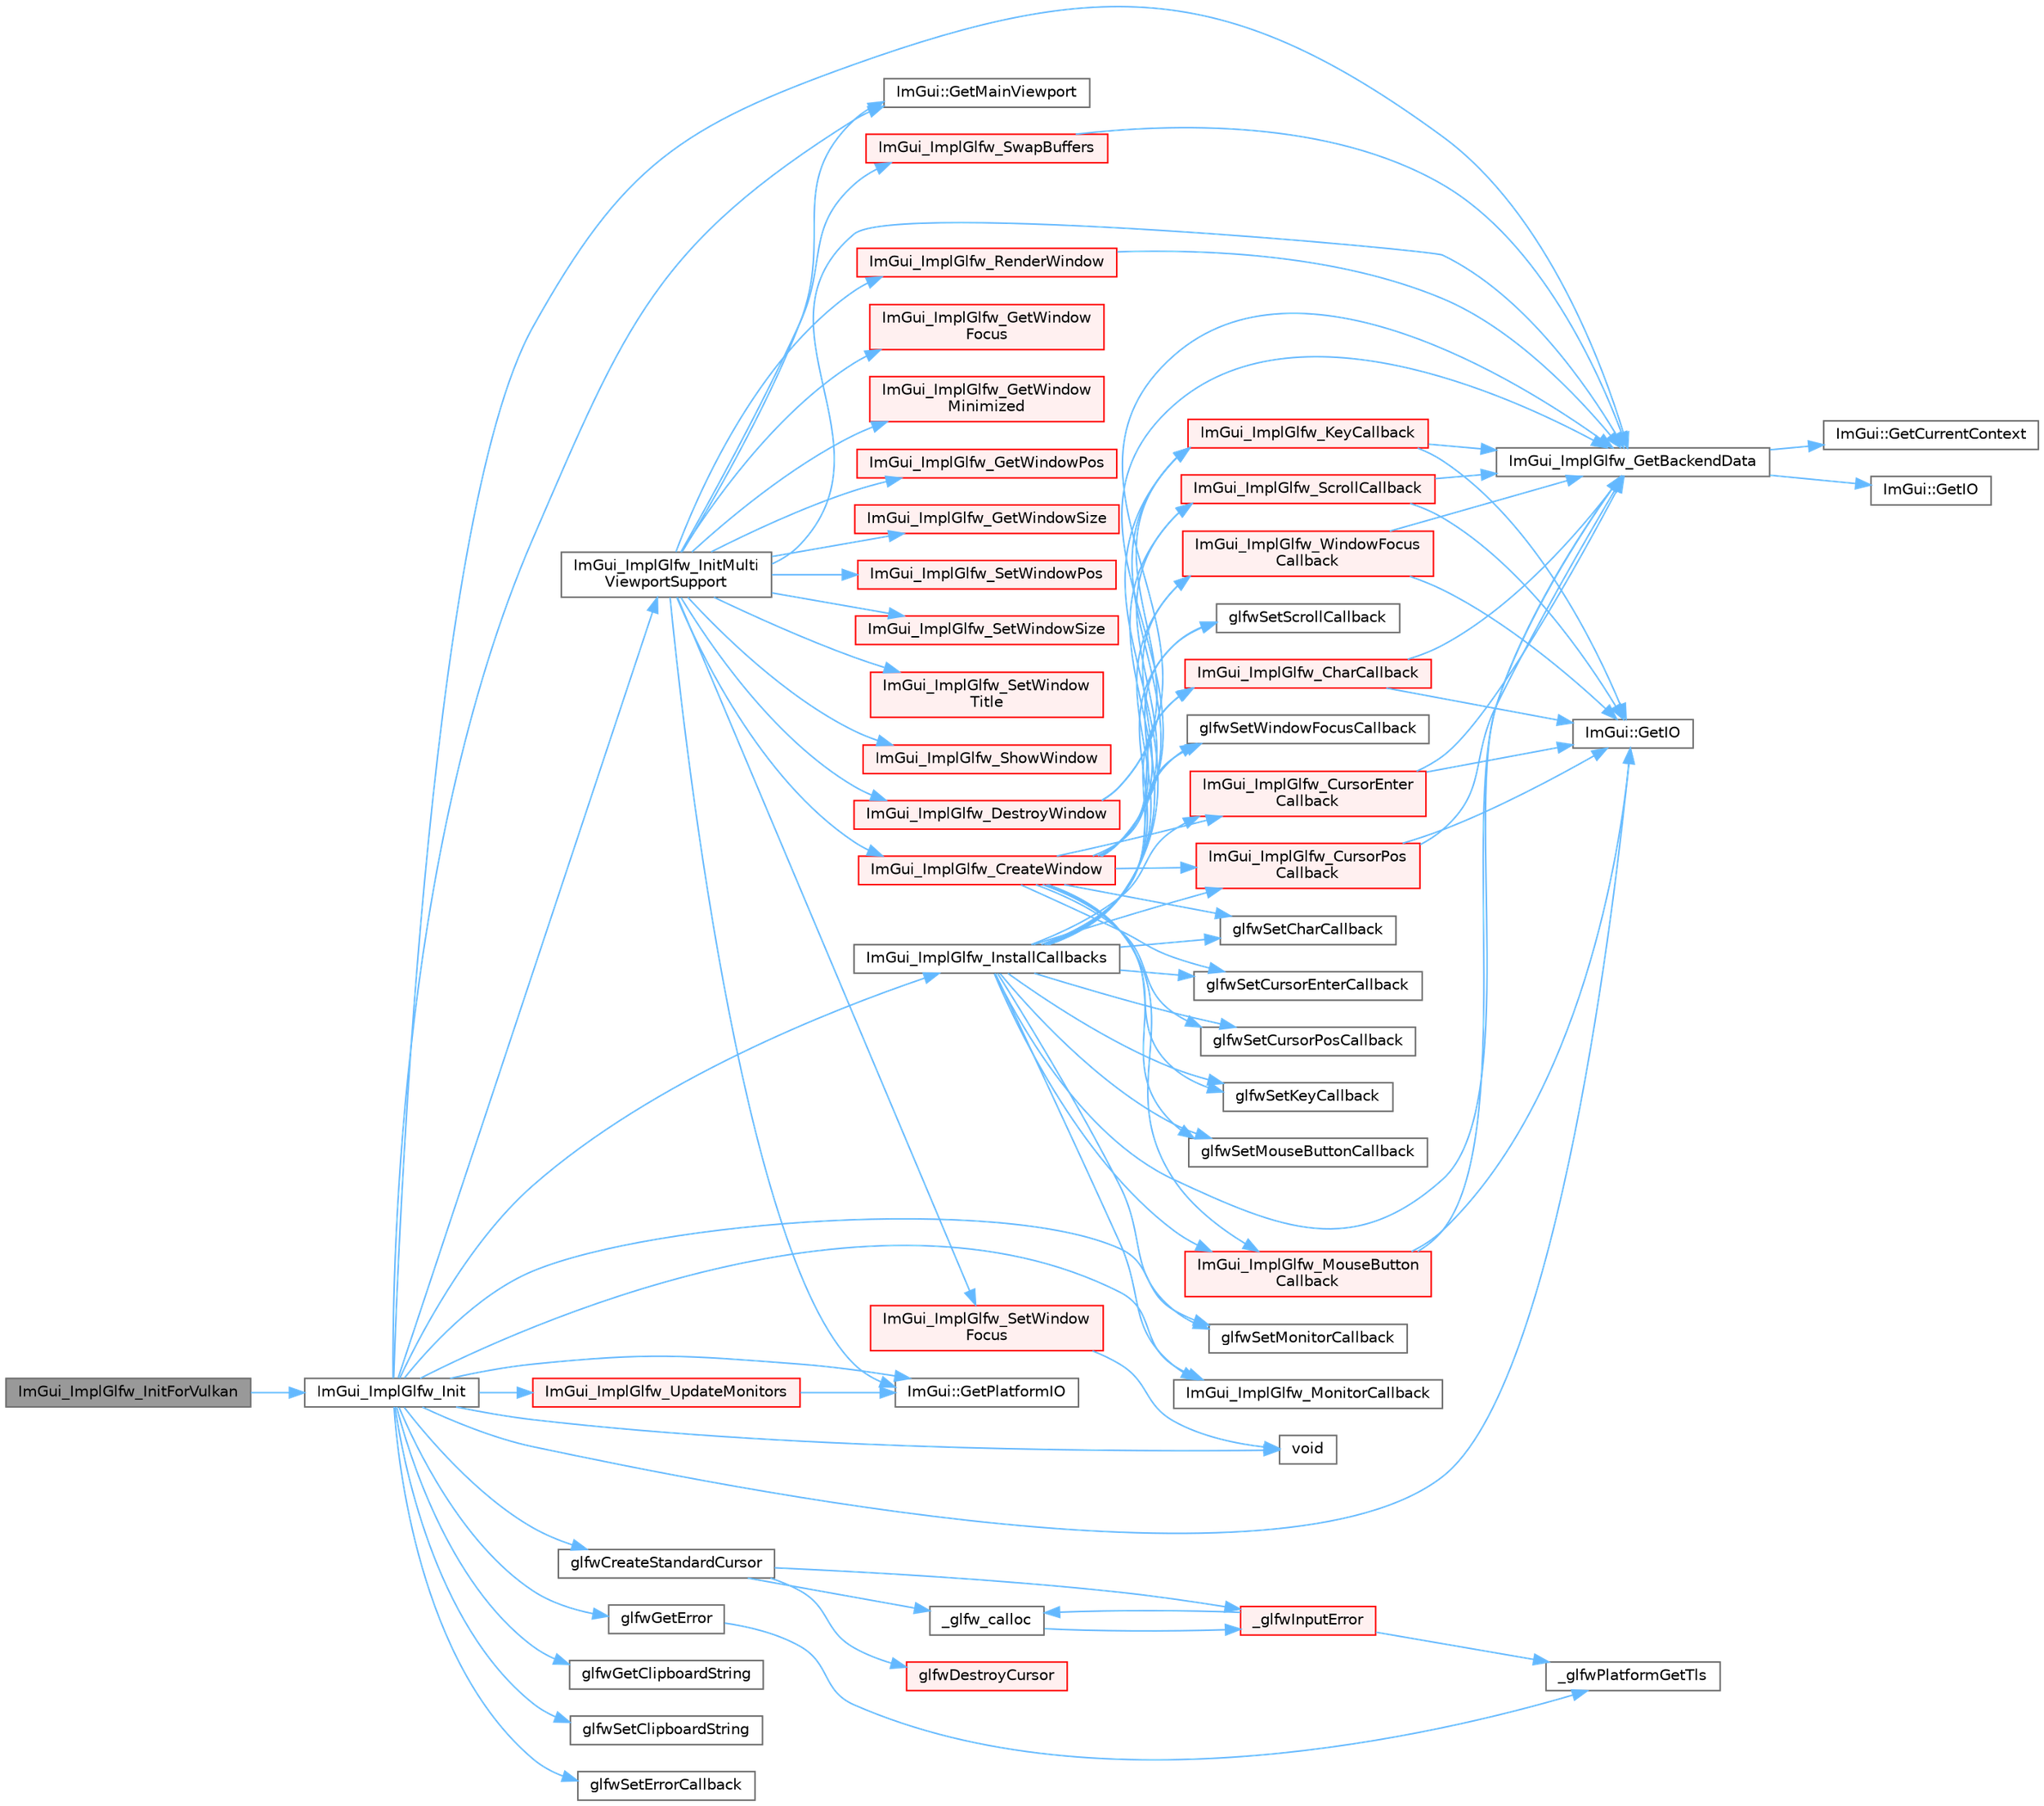 digraph "ImGui_ImplGlfw_InitForVulkan"
{
 // LATEX_PDF_SIZE
  bgcolor="transparent";
  edge [fontname=Helvetica,fontsize=10,labelfontname=Helvetica,labelfontsize=10];
  node [fontname=Helvetica,fontsize=10,shape=box,height=0.2,width=0.4];
  rankdir="LR";
  Node1 [id="Node000001",label="ImGui_ImplGlfw_InitForVulkan",height=0.2,width=0.4,color="gray40", fillcolor="grey60", style="filled", fontcolor="black",tooltip=" "];
  Node1 -> Node2 [id="edge1_Node000001_Node000002",color="steelblue1",style="solid",tooltip=" "];
  Node2 [id="Node000002",label="ImGui_ImplGlfw_Init",height=0.2,width=0.4,color="grey40", fillcolor="white", style="filled",URL="$imgui__impl__glfw_8cpp.html#a637facc7eff897ef4512026ea1afaf0d",tooltip=" "];
  Node2 -> Node3 [id="edge2_Node000002_Node000003",color="steelblue1",style="solid",tooltip=" "];
  Node3 [id="Node000003",label="ImGui::GetIO",height=0.2,width=0.4,color="grey40", fillcolor="white", style="filled",URL="$namespace_im_gui.html#a3179e560812f878f3961ce803a5d9302",tooltip=" "];
  Node2 -> Node4 [id="edge3_Node000002_Node000004",color="steelblue1",style="solid",tooltip=" "];
  Node4 [id="Node000004",label="ImGui::GetMainViewport",height=0.2,width=0.4,color="grey40", fillcolor="white", style="filled",URL="$namespace_im_gui.html#a7bf620af1d66ee7d7b06701894d23e60",tooltip=" "];
  Node2 -> Node5 [id="edge4_Node000002_Node000005",color="steelblue1",style="solid",tooltip=" "];
  Node5 [id="Node000005",label="ImGui::GetPlatformIO",height=0.2,width=0.4,color="grey40", fillcolor="white", style="filled",URL="$namespace_im_gui.html#a3edc2b6129cbf1e8d247c6d03c344065",tooltip=" "];
  Node2 -> Node6 [id="edge5_Node000002_Node000006",color="steelblue1",style="solid",tooltip=" "];
  Node6 [id="Node000006",label="glfwCreateStandardCursor",height=0.2,width=0.4,color="grey40", fillcolor="white", style="filled",URL="$group__input.html#gab7c5b6023b39a0021b1fcdabd1d15f09",tooltip="Creates a cursor with a standard shape."];
  Node6 -> Node7 [id="edge6_Node000006_Node000007",color="steelblue1",style="solid",tooltip=" "];
  Node7 [id="Node000007",label="_glfw_calloc",height=0.2,width=0.4,color="grey40", fillcolor="white", style="filled",URL="$glfw_2src_2init_8c.html#a88a6e01ef5c1245a6d2a5e62b02e5678",tooltip=" "];
  Node7 -> Node8 [id="edge7_Node000007_Node000008",color="steelblue1",style="solid",tooltip=" "];
  Node8 [id="Node000008",label="_glfwInputError",height=0.2,width=0.4,color="red", fillcolor="#FFF0F0", style="filled",URL="$glfw_2src_2init_8c.html#a3287b282ec57a4a89127ae51f49f10f5",tooltip=" "];
  Node8 -> Node7 [id="edge8_Node000008_Node000007",color="steelblue1",style="solid",tooltip=" "];
  Node8 -> Node9 [id="edge9_Node000008_Node000009",color="steelblue1",style="solid",tooltip=" "];
  Node9 [id="Node000009",label="_glfwPlatformGetTls",height=0.2,width=0.4,color="grey40", fillcolor="white", style="filled",URL="$posix__thread_8c.html#a7d2f6e8ecd2e06f2e86d9446d642bd00",tooltip=" "];
  Node6 -> Node8 [id="edge10_Node000006_Node000008",color="steelblue1",style="solid",tooltip=" "];
  Node6 -> Node13 [id="edge11_Node000006_Node000013",color="steelblue1",style="solid",tooltip=" "];
  Node13 [id="Node000013",label="glfwDestroyCursor",height=0.2,width=0.4,color="red", fillcolor="#FFF0F0", style="filled",URL="$group__input.html#ga27556b7122117bc1bbb4bb3cc003ea43",tooltip="Destroys a cursor."];
  Node2 -> Node16 [id="edge12_Node000002_Node000016",color="steelblue1",style="solid",tooltip=" "];
  Node16 [id="Node000016",label="glfwGetClipboardString",height=0.2,width=0.4,color="grey40", fillcolor="white", style="filled",URL="$group__input.html#ga315b28b05797d00fe7cdf1ecfdc638dc",tooltip="Returns the contents of the clipboard as a string."];
  Node2 -> Node17 [id="edge13_Node000002_Node000017",color="steelblue1",style="solid",tooltip=" "];
  Node17 [id="Node000017",label="glfwGetError",height=0.2,width=0.4,color="grey40", fillcolor="white", style="filled",URL="$group__init.html#gaee7bac4c7e1b2769207747c1b5ae2f9e",tooltip="Returns and clears the last error for the calling thread."];
  Node17 -> Node9 [id="edge14_Node000017_Node000009",color="steelblue1",style="solid",tooltip=" "];
  Node2 -> Node18 [id="edge15_Node000002_Node000018",color="steelblue1",style="solid",tooltip=" "];
  Node18 [id="Node000018",label="glfwSetClipboardString",height=0.2,width=0.4,color="grey40", fillcolor="white", style="filled",URL="$group__input.html#ga7a580309bbc185a0459c3559021d2fd7",tooltip="Sets the clipboard to the specified string."];
  Node2 -> Node19 [id="edge16_Node000002_Node000019",color="steelblue1",style="solid",tooltip=" "];
  Node19 [id="Node000019",label="glfwSetErrorCallback",height=0.2,width=0.4,color="grey40", fillcolor="white", style="filled",URL="$group__init.html#ga746e2757d069eaea423349aca6ae097a",tooltip="Sets the error callback."];
  Node2 -> Node20 [id="edge17_Node000002_Node000020",color="steelblue1",style="solid",tooltip=" "];
  Node20 [id="Node000020",label="glfwSetMonitorCallback",height=0.2,width=0.4,color="grey40", fillcolor="white", style="filled",URL="$group__monitor.html#ga9fa7cc37cd79216a7fc0b77af54109a1",tooltip="Sets the monitor configuration callback."];
  Node2 -> Node21 [id="edge18_Node000002_Node000021",color="steelblue1",style="solid",tooltip=" "];
  Node21 [id="Node000021",label="ImGui_ImplGlfw_GetBackendData",height=0.2,width=0.4,color="grey40", fillcolor="white", style="filled",URL="$imgui__impl__glfw_8cpp.html#a42131482f4e35e879c2d58d5c1c9eb8f",tooltip=" "];
  Node21 -> Node22 [id="edge19_Node000021_Node000022",color="steelblue1",style="solid",tooltip=" "];
  Node22 [id="Node000022",label="ImGui::GetCurrentContext",height=0.2,width=0.4,color="grey40", fillcolor="white", style="filled",URL="$namespace_im_gui.html#af557a6de5538099a0f6047eb994bbf42",tooltip=" "];
  Node21 -> Node23 [id="edge20_Node000021_Node000023",color="steelblue1",style="solid",tooltip=" "];
  Node23 [id="Node000023",label="ImGui::GetIO",height=0.2,width=0.4,color="grey40", fillcolor="white", style="filled",URL="$namespace_im_gui.html#a7dea7d0530868f078324f14a308f0c3c",tooltip=" "];
  Node2 -> Node24 [id="edge21_Node000002_Node000024",color="steelblue1",style="solid",tooltip=" "];
  Node24 [id="Node000024",label="ImGui_ImplGlfw_InitMulti\lViewportSupport",height=0.2,width=0.4,color="grey40", fillcolor="white", style="filled",URL="$imgui__impl__glfw_8cpp.html#a69f247c77c7e48267aa1f8a3e7d1a2c2",tooltip=" "];
  Node24 -> Node4 [id="edge22_Node000024_Node000004",color="steelblue1",style="solid",tooltip=" "];
  Node24 -> Node5 [id="edge23_Node000024_Node000005",color="steelblue1",style="solid",tooltip=" "];
  Node24 -> Node25 [id="edge24_Node000024_Node000025",color="steelblue1",style="solid",tooltip=" "];
  Node25 [id="Node000025",label="ImGui_ImplGlfw_CreateWindow",height=0.2,width=0.4,color="red", fillcolor="#FFF0F0", style="filled",URL="$imgui__impl__glfw_8cpp.html#a99d0a8bd036902b5e3be1d7a62a9faa3",tooltip=" "];
  Node25 -> Node31 [id="edge25_Node000025_Node000031",color="steelblue1",style="solid",tooltip=" "];
  Node31 [id="Node000031",label="glfwSetCharCallback",height=0.2,width=0.4,color="grey40", fillcolor="white", style="filled",URL="$group__input.html#gad3d7e6e3134fa034cc1604162579585e",tooltip="Sets the Unicode character callback."];
  Node25 -> Node32 [id="edge26_Node000025_Node000032",color="steelblue1",style="solid",tooltip=" "];
  Node32 [id="Node000032",label="glfwSetCursorEnterCallback",height=0.2,width=0.4,color="grey40", fillcolor="white", style="filled",URL="$group__input.html#gacdb3490e374c8bc08549c6f173ffa7c2",tooltip="Sets the cursor enter/leave callback."];
  Node25 -> Node33 [id="edge27_Node000025_Node000033",color="steelblue1",style="solid",tooltip=" "];
  Node33 [id="Node000033",label="glfwSetCursorPosCallback",height=0.2,width=0.4,color="grey40", fillcolor="white", style="filled",URL="$group__input.html#ga74124d0eff27040fd10e4df9e17d129c",tooltip="Sets the cursor position callback."];
  Node25 -> Node34 [id="edge28_Node000025_Node000034",color="steelblue1",style="solid",tooltip=" "];
  Node34 [id="Node000034",label="glfwSetKeyCallback",height=0.2,width=0.4,color="grey40", fillcolor="white", style="filled",URL="$group__input.html#gaa4cbcb81b939b8800e44cea971ddae47",tooltip="Sets the key callback."];
  Node25 -> Node35 [id="edge29_Node000025_Node000035",color="steelblue1",style="solid",tooltip=" "];
  Node35 [id="Node000035",label="glfwSetMouseButtonCallback",height=0.2,width=0.4,color="grey40", fillcolor="white", style="filled",URL="$group__input.html#gab8f17646f43cdca14e5095512618fdf6",tooltip="Sets the mouse button callback."];
  Node25 -> Node36 [id="edge30_Node000025_Node000036",color="steelblue1",style="solid",tooltip=" "];
  Node36 [id="Node000036",label="glfwSetScrollCallback",height=0.2,width=0.4,color="grey40", fillcolor="white", style="filled",URL="$group__input.html#gaa786b59f19ad8525d251cda8e0d7d29b",tooltip="Sets the scroll callback."];
  Node25 -> Node38 [id="edge31_Node000025_Node000038",color="steelblue1",style="solid",tooltip=" "];
  Node38 [id="Node000038",label="glfwSetWindowFocusCallback",height=0.2,width=0.4,color="grey40", fillcolor="white", style="filled",URL="$group__window.html#gacce1c4dd273b5c4c60b05599f8725b4e",tooltip="Sets the focus callback for the specified window."];
  Node25 -> Node44 [id="edge32_Node000025_Node000044",color="steelblue1",style="solid",tooltip=" "];
  Node44 [id="Node000044",label="ImGui_ImplGlfw_CharCallback",height=0.2,width=0.4,color="red", fillcolor="#FFF0F0", style="filled",URL="$imgui__impl__glfw_8cpp.html#afe604d459cc5c4a173ce9e331af6735b",tooltip=" "];
  Node44 -> Node3 [id="edge33_Node000044_Node000003",color="steelblue1",style="solid",tooltip=" "];
  Node44 -> Node21 [id="edge34_Node000044_Node000021",color="steelblue1",style="solid",tooltip=" "];
  Node25 -> Node47 [id="edge35_Node000025_Node000047",color="steelblue1",style="solid",tooltip=" "];
  Node47 [id="Node000047",label="ImGui_ImplGlfw_CursorEnter\lCallback",height=0.2,width=0.4,color="red", fillcolor="#FFF0F0", style="filled",URL="$imgui__impl__glfw_8cpp.html#a36cddf1dc9af69c03ea52450a32d3818",tooltip=" "];
  Node47 -> Node3 [id="edge36_Node000047_Node000003",color="steelblue1",style="solid",tooltip=" "];
  Node47 -> Node21 [id="edge37_Node000047_Node000021",color="steelblue1",style="solid",tooltip=" "];
  Node25 -> Node51 [id="edge38_Node000025_Node000051",color="steelblue1",style="solid",tooltip=" "];
  Node51 [id="Node000051",label="ImGui_ImplGlfw_CursorPos\lCallback",height=0.2,width=0.4,color="red", fillcolor="#FFF0F0", style="filled",URL="$imgui__impl__glfw_8cpp.html#aff2e41a5905ff393a8c6a458809f8c8e",tooltip=" "];
  Node51 -> Node3 [id="edge39_Node000051_Node000003",color="steelblue1",style="solid",tooltip=" "];
  Node51 -> Node21 [id="edge40_Node000051_Node000021",color="steelblue1",style="solid",tooltip=" "];
  Node25 -> Node21 [id="edge41_Node000025_Node000021",color="steelblue1",style="solid",tooltip=" "];
  Node25 -> Node53 [id="edge42_Node000025_Node000053",color="steelblue1",style="solid",tooltip=" "];
  Node53 [id="Node000053",label="ImGui_ImplGlfw_KeyCallback",height=0.2,width=0.4,color="red", fillcolor="#FFF0F0", style="filled",URL="$imgui__impl__glfw_8cpp.html#a66afe6468f3645befeb50a75f82b5efc",tooltip=" "];
  Node53 -> Node3 [id="edge43_Node000053_Node000003",color="steelblue1",style="solid",tooltip=" "];
  Node53 -> Node21 [id="edge44_Node000053_Node000021",color="steelblue1",style="solid",tooltip=" "];
  Node25 -> Node72 [id="edge45_Node000025_Node000072",color="steelblue1",style="solid",tooltip=" "];
  Node72 [id="Node000072",label="ImGui_ImplGlfw_MouseButton\lCallback",height=0.2,width=0.4,color="red", fillcolor="#FFF0F0", style="filled",URL="$imgui__impl__glfw_8cpp.html#a075e351f00b5c13086cacb05b5b6ee08",tooltip=" "];
  Node72 -> Node3 [id="edge46_Node000072_Node000003",color="steelblue1",style="solid",tooltip=" "];
  Node72 -> Node21 [id="edge47_Node000072_Node000021",color="steelblue1",style="solid",tooltip=" "];
  Node25 -> Node74 [id="edge48_Node000025_Node000074",color="steelblue1",style="solid",tooltip=" "];
  Node74 [id="Node000074",label="ImGui_ImplGlfw_ScrollCallback",height=0.2,width=0.4,color="red", fillcolor="#FFF0F0", style="filled",URL="$imgui__impl__glfw_8cpp.html#a59c26c674cfd04975ac49c7d83339113",tooltip=" "];
  Node74 -> Node3 [id="edge49_Node000074_Node000003",color="steelblue1",style="solid",tooltip=" "];
  Node74 -> Node21 [id="edge50_Node000074_Node000021",color="steelblue1",style="solid",tooltip=" "];
  Node25 -> Node78 [id="edge51_Node000025_Node000078",color="steelblue1",style="solid",tooltip=" "];
  Node78 [id="Node000078",label="ImGui_ImplGlfw_WindowFocus\lCallback",height=0.2,width=0.4,color="red", fillcolor="#FFF0F0", style="filled",URL="$imgui__impl__glfw_8cpp.html#a64954a853e7f22592743e177b29780d6",tooltip=" "];
  Node78 -> Node3 [id="edge52_Node000078_Node000003",color="steelblue1",style="solid",tooltip=" "];
  Node78 -> Node21 [id="edge53_Node000078_Node000021",color="steelblue1",style="solid",tooltip=" "];
  Node24 -> Node83 [id="edge54_Node000024_Node000083",color="steelblue1",style="solid",tooltip=" "];
  Node83 [id="Node000083",label="ImGui_ImplGlfw_DestroyWindow",height=0.2,width=0.4,color="red", fillcolor="#FFF0F0", style="filled",URL="$imgui__impl__glfw_8cpp.html#a391d5f74587f2f0ef91bbdf5a9f175bb",tooltip=" "];
  Node83 -> Node21 [id="edge55_Node000083_Node000021",color="steelblue1",style="solid",tooltip=" "];
  Node83 -> Node53 [id="edge56_Node000083_Node000053",color="steelblue1",style="solid",tooltip=" "];
  Node24 -> Node21 [id="edge57_Node000024_Node000021",color="steelblue1",style="solid",tooltip=" "];
  Node24 -> Node91 [id="edge58_Node000024_Node000091",color="steelblue1",style="solid",tooltip=" "];
  Node91 [id="Node000091",label="ImGui_ImplGlfw_GetWindow\lFocus",height=0.2,width=0.4,color="red", fillcolor="#FFF0F0", style="filled",URL="$imgui__impl__glfw_8cpp.html#a00326a65168e7d3c618be818f5e56557",tooltip=" "];
  Node24 -> Node93 [id="edge59_Node000024_Node000093",color="steelblue1",style="solid",tooltip=" "];
  Node93 [id="Node000093",label="ImGui_ImplGlfw_GetWindow\lMinimized",height=0.2,width=0.4,color="red", fillcolor="#FFF0F0", style="filled",URL="$imgui__impl__glfw_8cpp.html#a960fe33da45b42005b96e516e6cfa4ba",tooltip=" "];
  Node24 -> Node94 [id="edge60_Node000024_Node000094",color="steelblue1",style="solid",tooltip=" "];
  Node94 [id="Node000094",label="ImGui_ImplGlfw_GetWindowPos",height=0.2,width=0.4,color="red", fillcolor="#FFF0F0", style="filled",URL="$imgui__impl__glfw_8cpp.html#a892f556f5f1ae006db33e4969db34c2d",tooltip=" "];
  Node24 -> Node95 [id="edge61_Node000024_Node000095",color="steelblue1",style="solid",tooltip=" "];
  Node95 [id="Node000095",label="ImGui_ImplGlfw_GetWindowSize",height=0.2,width=0.4,color="red", fillcolor="#FFF0F0", style="filled",URL="$imgui__impl__glfw_8cpp.html#ace904de74abbf3d8ec0065f4f0c2728b",tooltip=" "];
  Node24 -> Node97 [id="edge62_Node000024_Node000097",color="steelblue1",style="solid",tooltip=" "];
  Node97 [id="Node000097",label="ImGui_ImplGlfw_RenderWindow",height=0.2,width=0.4,color="red", fillcolor="#FFF0F0", style="filled",URL="$imgui__impl__glfw_8cpp.html#ab98ebdd587b41b04df5d3ee69608fbef",tooltip=" "];
  Node97 -> Node21 [id="edge63_Node000097_Node000021",color="steelblue1",style="solid",tooltip=" "];
  Node24 -> Node98 [id="edge64_Node000024_Node000098",color="steelblue1",style="solid",tooltip=" "];
  Node98 [id="Node000098",label="ImGui_ImplGlfw_SetWindow\lFocus",height=0.2,width=0.4,color="red", fillcolor="#FFF0F0", style="filled",URL="$imgui__impl__glfw_8cpp.html#ae0ae57d4455bda09d8ed2a4c1ed3bbea",tooltip=" "];
  Node98 -> Node67 [id="edge65_Node000098_Node000067",color="steelblue1",style="solid",tooltip=" "];
  Node67 [id="Node000067",label="void",height=0.2,width=0.4,color="grey40", fillcolor="white", style="filled",URL="$mimalloc_8h.html#a9d6d8aef94ac19034a5f163606f84830",tooltip=" "];
  Node24 -> Node100 [id="edge66_Node000024_Node000100",color="steelblue1",style="solid",tooltip=" "];
  Node100 [id="Node000100",label="ImGui_ImplGlfw_SetWindowPos",height=0.2,width=0.4,color="red", fillcolor="#FFF0F0", style="filled",URL="$imgui__impl__glfw_8cpp.html#a2b8ade5b83e80fc75fd43b6a75754f7b",tooltip=" "];
  Node24 -> Node101 [id="edge67_Node000024_Node000101",color="steelblue1",style="solid",tooltip=" "];
  Node101 [id="Node000101",label="ImGui_ImplGlfw_SetWindowSize",height=0.2,width=0.4,color="red", fillcolor="#FFF0F0", style="filled",URL="$imgui__impl__glfw_8cpp.html#a1913c93038f06d9339e8bcb3eded8b78",tooltip=" "];
  Node24 -> Node103 [id="edge68_Node000024_Node000103",color="steelblue1",style="solid",tooltip=" "];
  Node103 [id="Node000103",label="ImGui_ImplGlfw_SetWindow\lTitle",height=0.2,width=0.4,color="red", fillcolor="#FFF0F0", style="filled",URL="$imgui__impl__glfw_8cpp.html#ac9f34a7711fdf271d2319ee0db897468",tooltip=" "];
  Node24 -> Node105 [id="edge69_Node000024_Node000105",color="steelblue1",style="solid",tooltip=" "];
  Node105 [id="Node000105",label="ImGui_ImplGlfw_ShowWindow",height=0.2,width=0.4,color="red", fillcolor="#FFF0F0", style="filled",URL="$imgui__impl__glfw_8cpp.html#af8a4b0fa4961e4408d7f010c51a076e8",tooltip=" "];
  Node24 -> Node107 [id="edge70_Node000024_Node000107",color="steelblue1",style="solid",tooltip=" "];
  Node107 [id="Node000107",label="ImGui_ImplGlfw_SwapBuffers",height=0.2,width=0.4,color="red", fillcolor="#FFF0F0", style="filled",URL="$imgui__impl__glfw_8cpp.html#a70e260b45792df18373f3447c104721e",tooltip=" "];
  Node107 -> Node21 [id="edge71_Node000107_Node000021",color="steelblue1",style="solid",tooltip=" "];
  Node2 -> Node109 [id="edge72_Node000002_Node000109",color="steelblue1",style="solid",tooltip=" "];
  Node109 [id="Node000109",label="ImGui_ImplGlfw_InstallCallbacks",height=0.2,width=0.4,color="grey40", fillcolor="white", style="filled",URL="$imgui__impl__glfw_8cpp.html#a6fe1ba0e49c2da76f4f28856bc8511fb",tooltip=" "];
  Node109 -> Node31 [id="edge73_Node000109_Node000031",color="steelblue1",style="solid",tooltip=" "];
  Node109 -> Node32 [id="edge74_Node000109_Node000032",color="steelblue1",style="solid",tooltip=" "];
  Node109 -> Node33 [id="edge75_Node000109_Node000033",color="steelblue1",style="solid",tooltip=" "];
  Node109 -> Node34 [id="edge76_Node000109_Node000034",color="steelblue1",style="solid",tooltip=" "];
  Node109 -> Node20 [id="edge77_Node000109_Node000020",color="steelblue1",style="solid",tooltip=" "];
  Node109 -> Node35 [id="edge78_Node000109_Node000035",color="steelblue1",style="solid",tooltip=" "];
  Node109 -> Node36 [id="edge79_Node000109_Node000036",color="steelblue1",style="solid",tooltip=" "];
  Node109 -> Node38 [id="edge80_Node000109_Node000038",color="steelblue1",style="solid",tooltip=" "];
  Node109 -> Node44 [id="edge81_Node000109_Node000044",color="steelblue1",style="solid",tooltip=" "];
  Node109 -> Node47 [id="edge82_Node000109_Node000047",color="steelblue1",style="solid",tooltip=" "];
  Node109 -> Node51 [id="edge83_Node000109_Node000051",color="steelblue1",style="solid",tooltip=" "];
  Node109 -> Node21 [id="edge84_Node000109_Node000021",color="steelblue1",style="solid",tooltip=" "];
  Node109 -> Node53 [id="edge85_Node000109_Node000053",color="steelblue1",style="solid",tooltip=" "];
  Node109 -> Node110 [id="edge86_Node000109_Node000110",color="steelblue1",style="solid",tooltip=" "];
  Node110 [id="Node000110",label="ImGui_ImplGlfw_MonitorCallback",height=0.2,width=0.4,color="grey40", fillcolor="white", style="filled",URL="$imgui__impl__glfw_8cpp.html#a9acaa23c8338d1ef4ba82b48142ee895",tooltip=" "];
  Node109 -> Node72 [id="edge87_Node000109_Node000072",color="steelblue1",style="solid",tooltip=" "];
  Node109 -> Node74 [id="edge88_Node000109_Node000074",color="steelblue1",style="solid",tooltip=" "];
  Node109 -> Node78 [id="edge89_Node000109_Node000078",color="steelblue1",style="solid",tooltip=" "];
  Node2 -> Node110 [id="edge90_Node000002_Node000110",color="steelblue1",style="solid",tooltip=" "];
  Node2 -> Node111 [id="edge91_Node000002_Node000111",color="steelblue1",style="solid",tooltip=" "];
  Node111 [id="Node000111",label="ImGui_ImplGlfw_UpdateMonitors",height=0.2,width=0.4,color="red", fillcolor="#FFF0F0", style="filled",URL="$imgui__impl__glfw_8cpp.html#a5d18d4c51ba5df712307bc84efd3275f",tooltip=" "];
  Node111 -> Node5 [id="edge92_Node000111_Node000005",color="steelblue1",style="solid",tooltip=" "];
  Node2 -> Node67 [id="edge93_Node000002_Node000067",color="steelblue1",style="solid",tooltip=" "];
}
